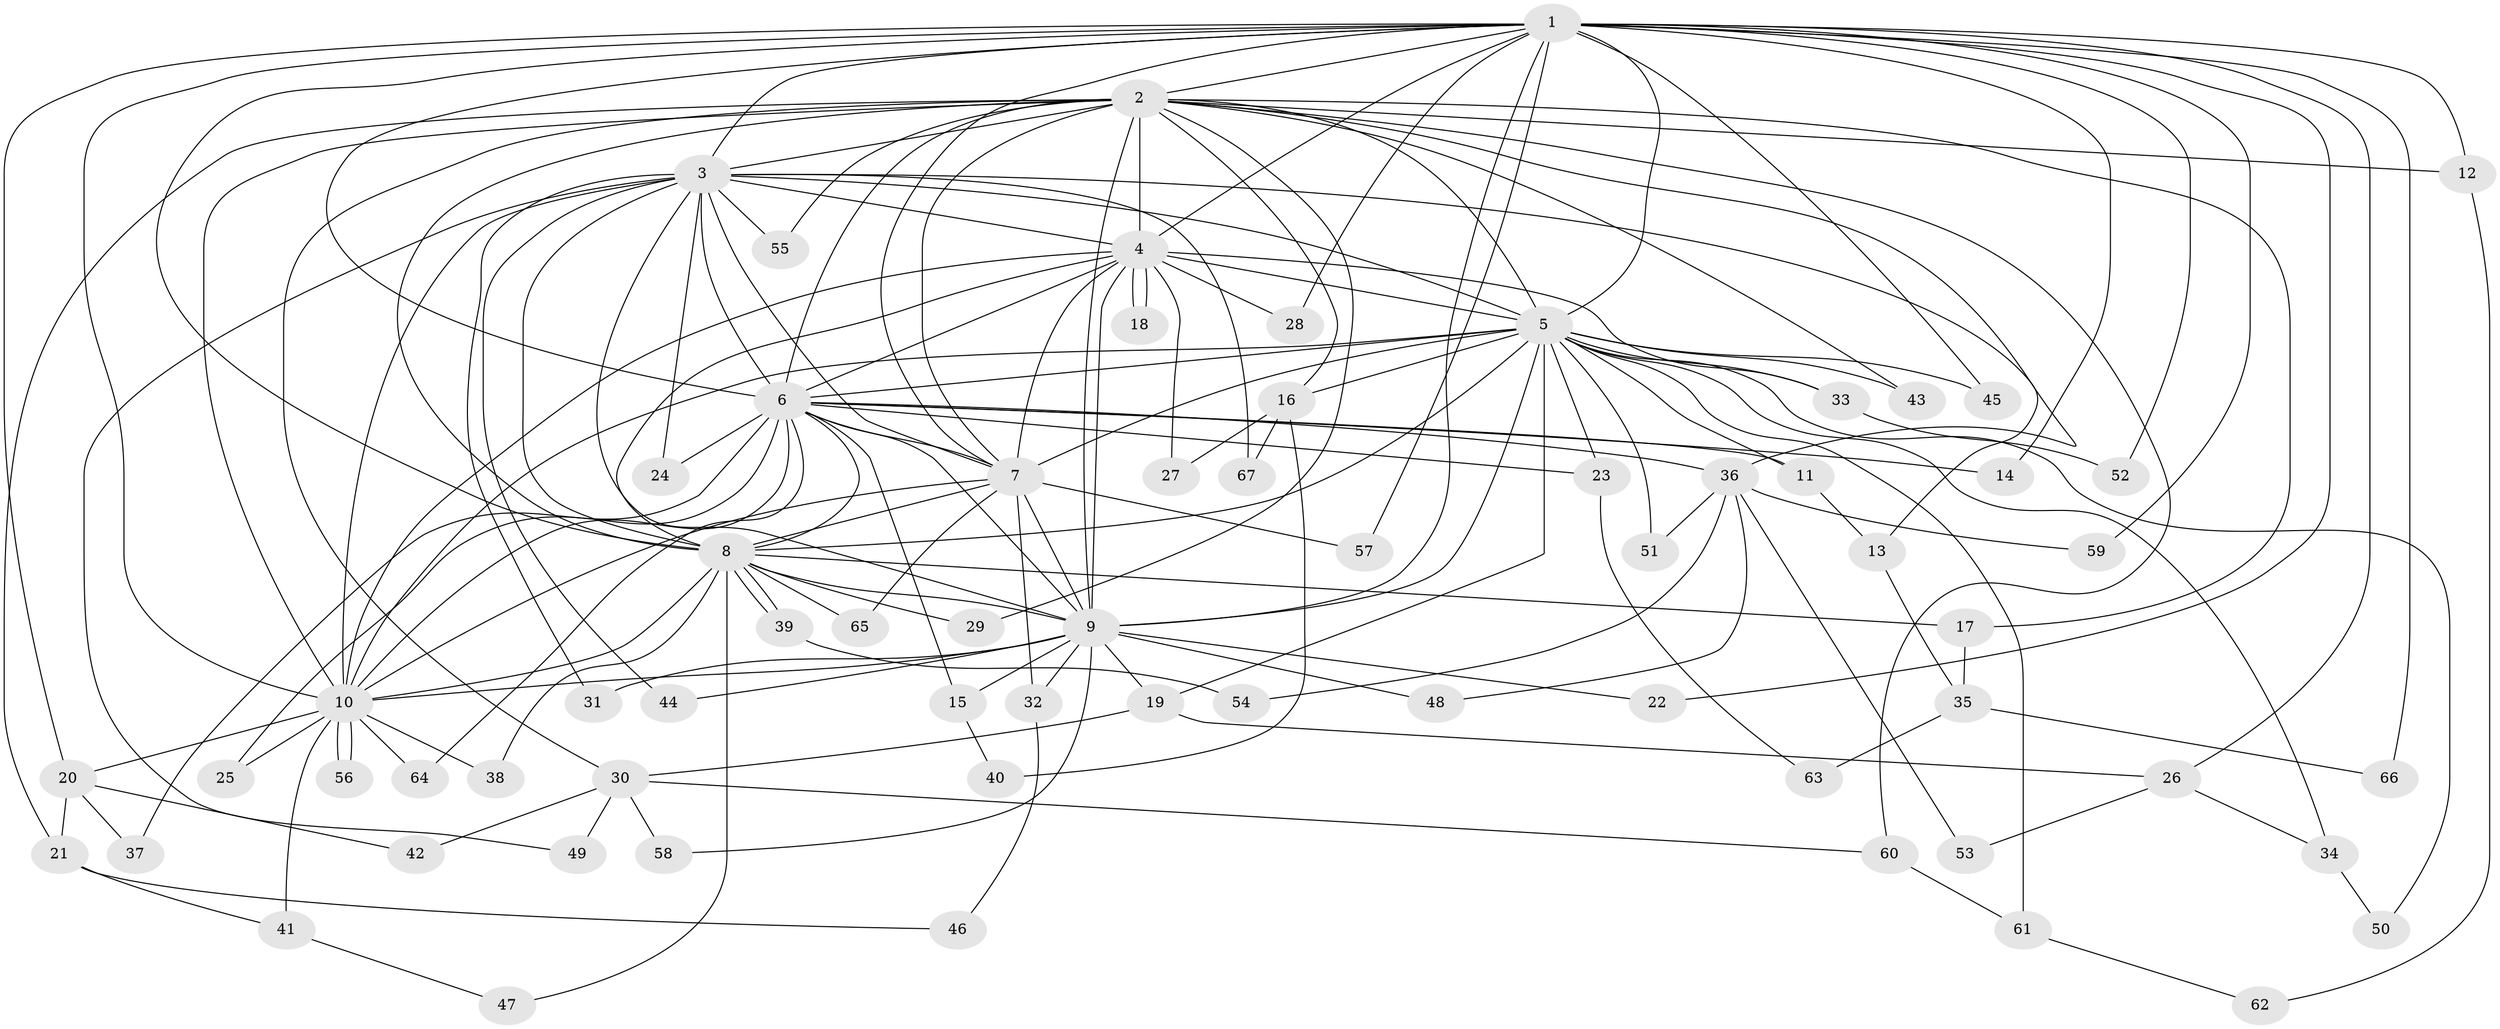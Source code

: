 // Generated by graph-tools (version 1.1) at 2025/35/03/09/25 02:35:09]
// undirected, 67 vertices, 159 edges
graph export_dot {
graph [start="1"]
  node [color=gray90,style=filled];
  1;
  2;
  3;
  4;
  5;
  6;
  7;
  8;
  9;
  10;
  11;
  12;
  13;
  14;
  15;
  16;
  17;
  18;
  19;
  20;
  21;
  22;
  23;
  24;
  25;
  26;
  27;
  28;
  29;
  30;
  31;
  32;
  33;
  34;
  35;
  36;
  37;
  38;
  39;
  40;
  41;
  42;
  43;
  44;
  45;
  46;
  47;
  48;
  49;
  50;
  51;
  52;
  53;
  54;
  55;
  56;
  57;
  58;
  59;
  60;
  61;
  62;
  63;
  64;
  65;
  66;
  67;
  1 -- 2;
  1 -- 3;
  1 -- 4;
  1 -- 5;
  1 -- 6;
  1 -- 7;
  1 -- 8;
  1 -- 9;
  1 -- 10;
  1 -- 12;
  1 -- 14;
  1 -- 20;
  1 -- 22;
  1 -- 26;
  1 -- 28;
  1 -- 45;
  1 -- 52;
  1 -- 57;
  1 -- 59;
  1 -- 66;
  2 -- 3;
  2 -- 4;
  2 -- 5;
  2 -- 6;
  2 -- 7;
  2 -- 8;
  2 -- 9;
  2 -- 10;
  2 -- 12;
  2 -- 16;
  2 -- 17;
  2 -- 21;
  2 -- 29;
  2 -- 30;
  2 -- 36;
  2 -- 43;
  2 -- 55;
  2 -- 60;
  3 -- 4;
  3 -- 5;
  3 -- 6;
  3 -- 7;
  3 -- 8;
  3 -- 9;
  3 -- 10;
  3 -- 13;
  3 -- 24;
  3 -- 31;
  3 -- 44;
  3 -- 49;
  3 -- 55;
  3 -- 67;
  4 -- 5;
  4 -- 6;
  4 -- 7;
  4 -- 8;
  4 -- 9;
  4 -- 10;
  4 -- 18;
  4 -- 18;
  4 -- 27;
  4 -- 28;
  4 -- 33;
  5 -- 6;
  5 -- 7;
  5 -- 8;
  5 -- 9;
  5 -- 10;
  5 -- 11;
  5 -- 16;
  5 -- 19;
  5 -- 23;
  5 -- 33;
  5 -- 34;
  5 -- 43;
  5 -- 45;
  5 -- 50;
  5 -- 51;
  5 -- 61;
  6 -- 7;
  6 -- 8;
  6 -- 9;
  6 -- 10;
  6 -- 11;
  6 -- 14;
  6 -- 15;
  6 -- 23;
  6 -- 24;
  6 -- 25;
  6 -- 36;
  6 -- 37;
  6 -- 64;
  7 -- 8;
  7 -- 9;
  7 -- 10;
  7 -- 32;
  7 -- 57;
  7 -- 65;
  8 -- 9;
  8 -- 10;
  8 -- 17;
  8 -- 29;
  8 -- 38;
  8 -- 39;
  8 -- 39;
  8 -- 47;
  8 -- 65;
  9 -- 10;
  9 -- 15;
  9 -- 19;
  9 -- 22;
  9 -- 31;
  9 -- 32;
  9 -- 44;
  9 -- 48;
  9 -- 58;
  10 -- 20;
  10 -- 25;
  10 -- 38;
  10 -- 41;
  10 -- 56;
  10 -- 56;
  10 -- 64;
  11 -- 13;
  12 -- 62;
  13 -- 35;
  15 -- 40;
  16 -- 27;
  16 -- 40;
  16 -- 67;
  17 -- 35;
  19 -- 26;
  19 -- 30;
  20 -- 21;
  20 -- 37;
  20 -- 42;
  21 -- 41;
  21 -- 46;
  23 -- 63;
  26 -- 34;
  26 -- 53;
  30 -- 42;
  30 -- 49;
  30 -- 58;
  30 -- 60;
  32 -- 46;
  33 -- 52;
  34 -- 50;
  35 -- 63;
  35 -- 66;
  36 -- 48;
  36 -- 51;
  36 -- 53;
  36 -- 54;
  36 -- 59;
  39 -- 54;
  41 -- 47;
  60 -- 61;
  61 -- 62;
}
